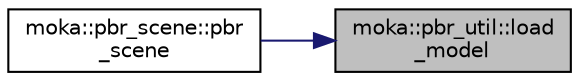digraph "moka::pbr_util::load_model"
{
 // LATEX_PDF_SIZE
  edge [fontname="Helvetica",fontsize="10",labelfontname="Helvetica",labelfontsize="10"];
  node [fontname="Helvetica",fontsize="10",shape=record];
  rankdir="RL";
  Node9 [label="moka::pbr_util::load\l_model",height=0.2,width=0.4,color="black", fillcolor="grey75", style="filled", fontcolor="black",tooltip="Load a model."];
  Node9 -> Node10 [dir="back",color="midnightblue",fontsize="10",style="solid",fontname="Helvetica"];
  Node10 [label="moka::pbr_scene::pbr\l_scene",height=0.2,width=0.4,color="black", fillcolor="white", style="filled",URL="$classmoka_1_1pbr__scene.html#a6a5516f94cf0297f838aa3b819216fe9",tooltip="Create a new scene object."];
}
